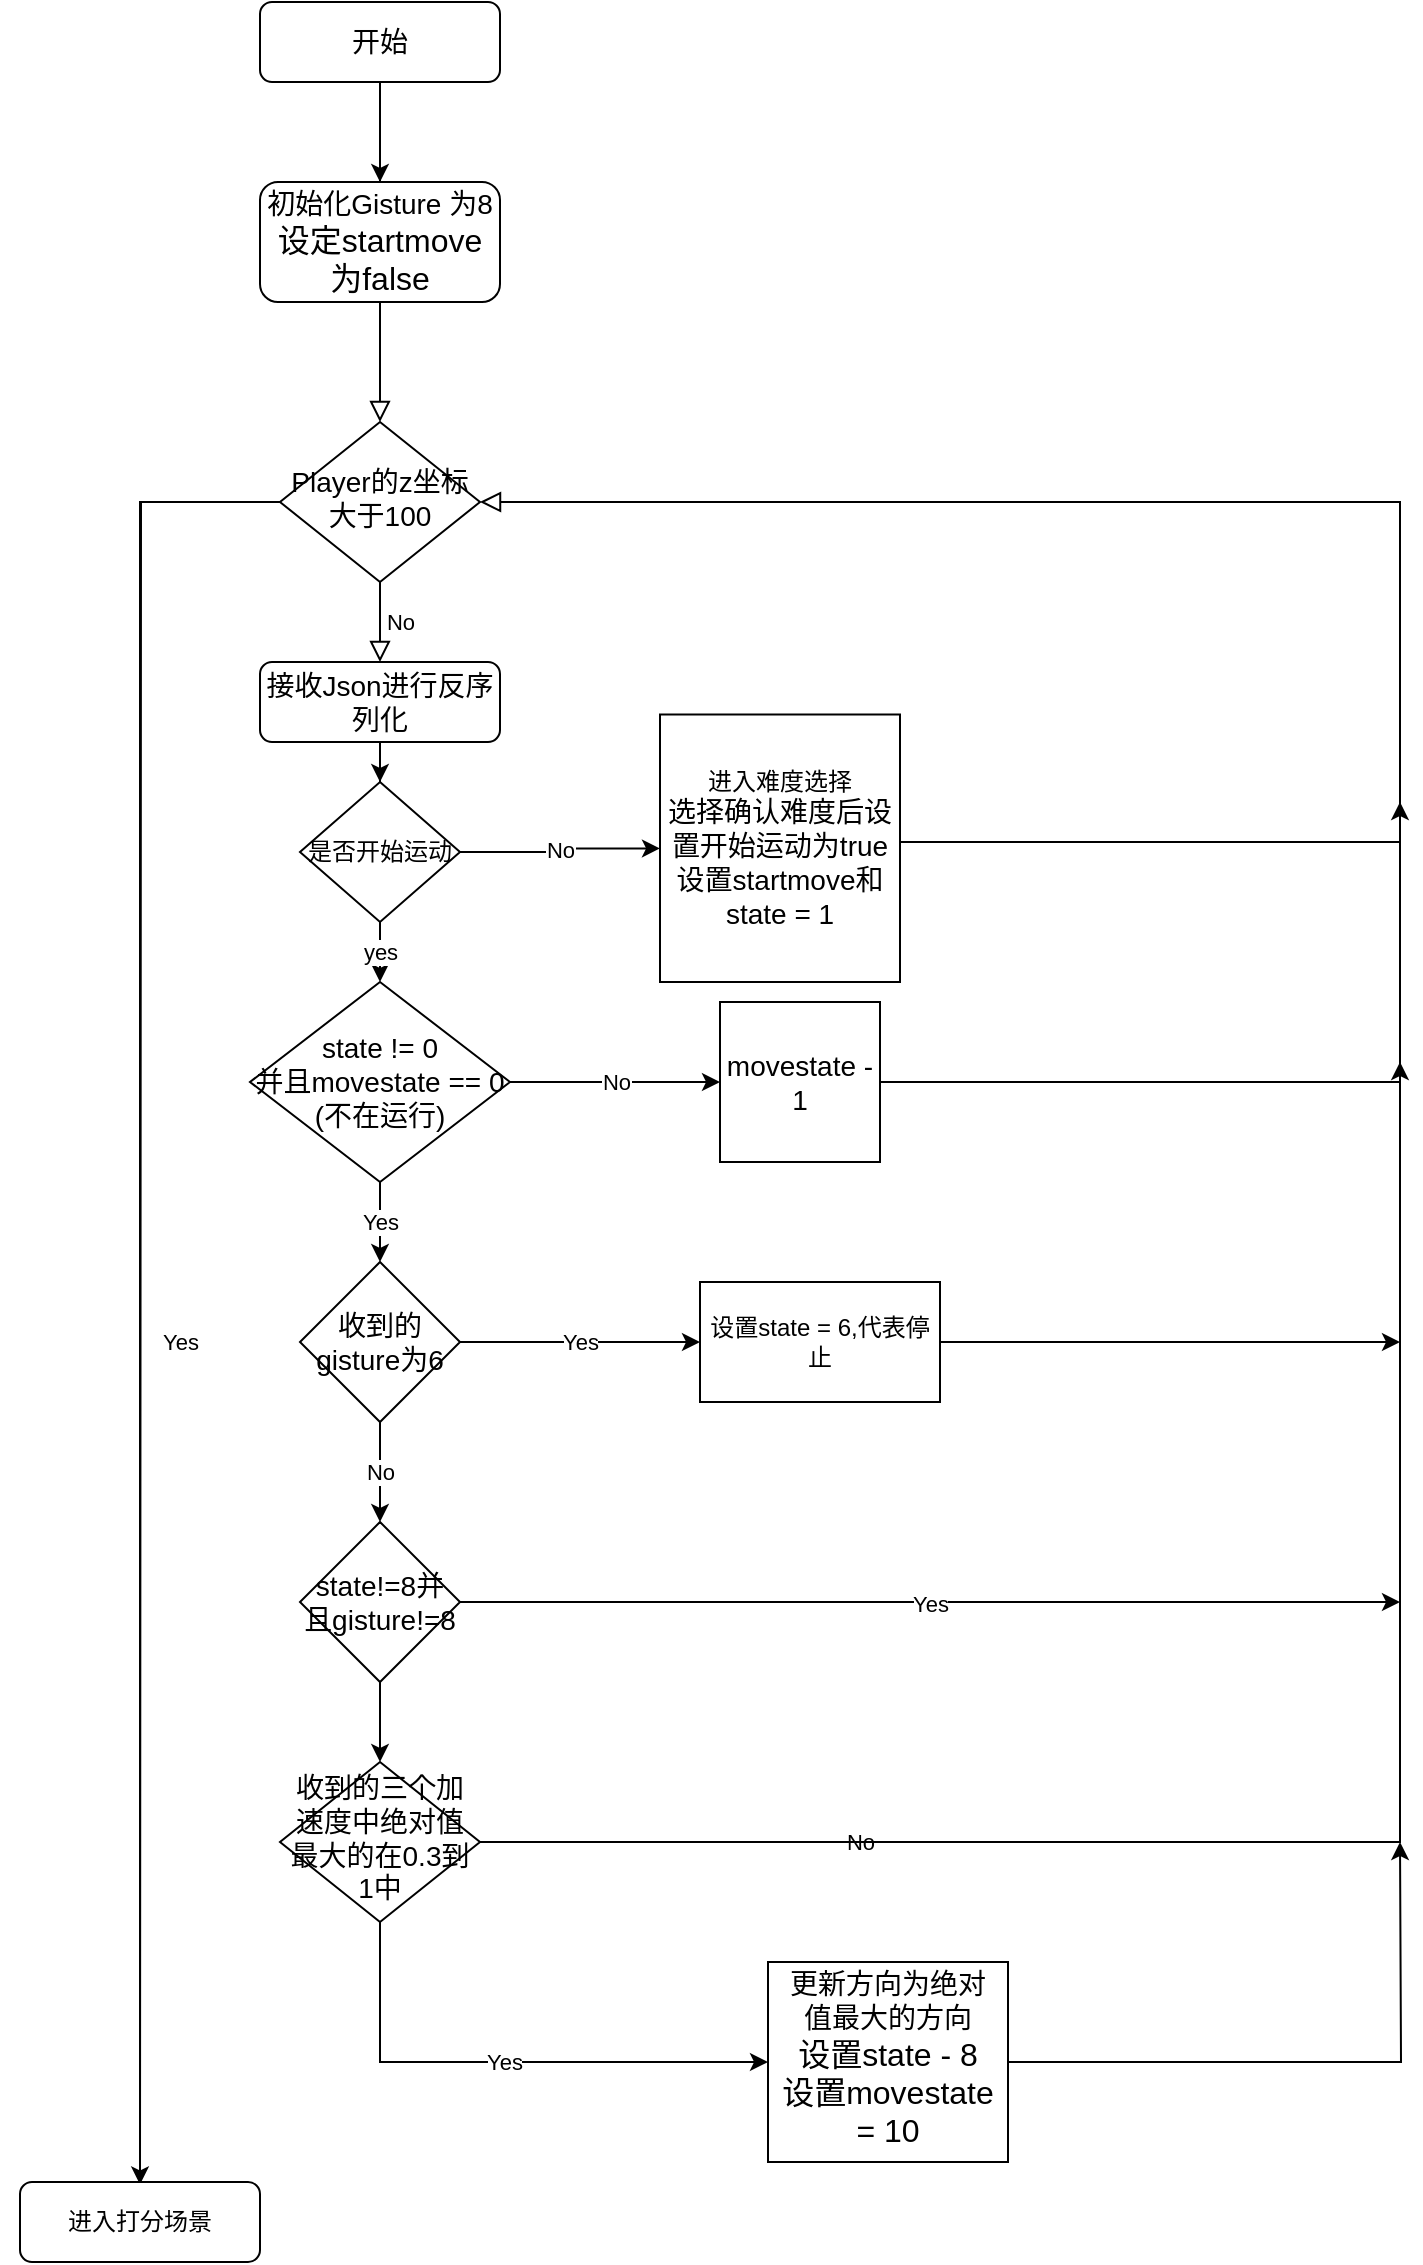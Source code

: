 <mxfile version="18.1.2" type="github">
  <diagram id="C5RBs43oDa-KdzZeNtuy" name="Page-1">
    <mxGraphModel dx="782" dy="767" grid="1" gridSize="10" guides="1" tooltips="1" connect="1" arrows="1" fold="1" page="1" pageScale="1" pageWidth="827" pageHeight="1169" math="0" shadow="0">
      <root>
        <mxCell id="WIyWlLk6GJQsqaUBKTNV-0" />
        <mxCell id="WIyWlLk6GJQsqaUBKTNV-1" parent="WIyWlLk6GJQsqaUBKTNV-0" />
        <mxCell id="WIyWlLk6GJQsqaUBKTNV-2" value="" style="rounded=0;html=1;jettySize=auto;orthogonalLoop=1;fontSize=11;endArrow=block;endFill=0;endSize=8;strokeWidth=1;shadow=0;labelBackgroundColor=none;edgeStyle=orthogonalEdgeStyle;startArrow=none;" parent="WIyWlLk6GJQsqaUBKTNV-1" source="yOBbBGqlxSpib8zn3L7M-0" target="WIyWlLk6GJQsqaUBKTNV-6" edge="1">
          <mxGeometry relative="1" as="geometry" />
        </mxCell>
        <mxCell id="yOBbBGqlxSpib8zn3L7M-2" style="edgeStyle=orthogonalEdgeStyle;rounded=0;orthogonalLoop=1;jettySize=auto;html=1;entryX=0.5;entryY=0;entryDx=0;entryDy=0;" parent="WIyWlLk6GJQsqaUBKTNV-1" source="WIyWlLk6GJQsqaUBKTNV-3" target="yOBbBGqlxSpib8zn3L7M-0" edge="1">
          <mxGeometry relative="1" as="geometry" />
        </mxCell>
        <mxCell id="WIyWlLk6GJQsqaUBKTNV-3" value="&lt;font style=&quot;font-size: 14px;&quot;&gt;开始&lt;/font&gt;" style="rounded=1;whiteSpace=wrap;html=1;fontSize=12;glass=0;strokeWidth=1;shadow=0;" parent="WIyWlLk6GJQsqaUBKTNV-1" vertex="1">
          <mxGeometry x="160" y="30" width="120" height="40" as="geometry" />
        </mxCell>
        <mxCell id="WIyWlLk6GJQsqaUBKTNV-4" value="Yes" style="rounded=0;html=1;jettySize=auto;orthogonalLoop=1;fontSize=11;endArrow=block;endFill=0;endSize=8;strokeWidth=1;shadow=0;labelBackgroundColor=none;edgeStyle=orthogonalEdgeStyle;entryX=0;entryY=0.25;entryDx=0;entryDy=0;" parent="WIyWlLk6GJQsqaUBKTNV-1" source="WIyWlLk6GJQsqaUBKTNV-6" target="WIyWlLk6GJQsqaUBKTNV-11" edge="1">
          <mxGeometry y="20" relative="1" as="geometry">
            <mxPoint as="offset" />
            <Array as="points">
              <mxPoint x="100" y="280" />
              <mxPoint x="100" y="1130" />
            </Array>
          </mxGeometry>
        </mxCell>
        <mxCell id="WIyWlLk6GJQsqaUBKTNV-5" value="No" style="edgeStyle=orthogonalEdgeStyle;rounded=0;html=1;jettySize=auto;orthogonalLoop=1;fontSize=11;endArrow=block;endFill=0;endSize=8;strokeWidth=1;shadow=0;labelBackgroundColor=none;" parent="WIyWlLk6GJQsqaUBKTNV-1" source="WIyWlLk6GJQsqaUBKTNV-6" target="WIyWlLk6GJQsqaUBKTNV-7" edge="1">
          <mxGeometry y="10" relative="1" as="geometry">
            <mxPoint as="offset" />
          </mxGeometry>
        </mxCell>
        <mxCell id="yOBbBGqlxSpib8zn3L7M-28" style="edgeStyle=orthogonalEdgeStyle;rounded=0;orthogonalLoop=1;jettySize=auto;html=1;" parent="WIyWlLk6GJQsqaUBKTNV-1" source="WIyWlLk6GJQsqaUBKTNV-6" edge="1">
          <mxGeometry relative="1" as="geometry">
            <mxPoint x="100" y="1121.25" as="targetPoint" />
          </mxGeometry>
        </mxCell>
        <mxCell id="WIyWlLk6GJQsqaUBKTNV-6" value="&lt;font style=&quot;font-size: 14px;&quot;&gt;Player的z坐标大于100&lt;/font&gt;" style="rhombus;whiteSpace=wrap;html=1;shadow=0;fontFamily=Helvetica;fontSize=12;align=center;strokeWidth=1;spacing=6;spacingTop=-4;" parent="WIyWlLk6GJQsqaUBKTNV-1" vertex="1">
          <mxGeometry x="170" y="240" width="100" height="80" as="geometry" />
        </mxCell>
        <mxCell id="yOBbBGqlxSpib8zn3L7M-5" style="edgeStyle=orthogonalEdgeStyle;rounded=0;orthogonalLoop=1;jettySize=auto;html=1;entryX=0.5;entryY=0;entryDx=0;entryDy=0;" parent="WIyWlLk6GJQsqaUBKTNV-1" source="WIyWlLk6GJQsqaUBKTNV-7" target="yOBbBGqlxSpib8zn3L7M-4" edge="1">
          <mxGeometry relative="1" as="geometry" />
        </mxCell>
        <mxCell id="WIyWlLk6GJQsqaUBKTNV-7" value="&lt;font style=&quot;font-size: 14px;&quot;&gt;接收Json进行反序列化&lt;/font&gt;" style="rounded=1;whiteSpace=wrap;html=1;fontSize=12;glass=0;strokeWidth=1;shadow=0;" parent="WIyWlLk6GJQsqaUBKTNV-1" vertex="1">
          <mxGeometry x="160" y="360" width="120" height="40" as="geometry" />
        </mxCell>
        <mxCell id="WIyWlLk6GJQsqaUBKTNV-9" value="No" style="edgeStyle=orthogonalEdgeStyle;rounded=0;html=1;jettySize=auto;orthogonalLoop=1;fontSize=11;endArrow=block;endFill=0;endSize=8;strokeWidth=1;shadow=0;labelBackgroundColor=none;entryX=1;entryY=0.5;entryDx=0;entryDy=0;" parent="WIyWlLk6GJQsqaUBKTNV-1" source="WIyWlLk6GJQsqaUBKTNV-10" target="WIyWlLk6GJQsqaUBKTNV-6" edge="1">
          <mxGeometry x="-0.761" relative="1" as="geometry">
            <mxPoint as="offset" />
            <mxPoint x="700" y="440" as="targetPoint" />
            <Array as="points">
              <mxPoint x="730" y="950" />
              <mxPoint x="730" y="280" />
            </Array>
          </mxGeometry>
        </mxCell>
        <mxCell id="yOBbBGqlxSpib8zn3L7M-30" value="Yes" style="edgeStyle=orthogonalEdgeStyle;rounded=0;orthogonalLoop=1;jettySize=auto;html=1;" parent="WIyWlLk6GJQsqaUBKTNV-1" source="WIyWlLk6GJQsqaUBKTNV-10" target="yOBbBGqlxSpib8zn3L7M-29" edge="1">
          <mxGeometry relative="1" as="geometry">
            <Array as="points">
              <mxPoint x="220" y="1060" />
            </Array>
          </mxGeometry>
        </mxCell>
        <mxCell id="WIyWlLk6GJQsqaUBKTNV-10" value="&lt;font style=&quot;font-size: 14px;&quot;&gt;收到的三个加速度中绝对值最大的在0.3到1中&lt;/font&gt;" style="rhombus;whiteSpace=wrap;html=1;shadow=0;fontFamily=Helvetica;fontSize=12;align=center;strokeWidth=1;spacing=6;spacingTop=-4;" parent="WIyWlLk6GJQsqaUBKTNV-1" vertex="1">
          <mxGeometry x="170" y="910" width="100" height="80" as="geometry" />
        </mxCell>
        <mxCell id="WIyWlLk6GJQsqaUBKTNV-11" value="进入打分场景" style="rounded=1;whiteSpace=wrap;html=1;fontSize=12;glass=0;strokeWidth=1;shadow=0;" parent="WIyWlLk6GJQsqaUBKTNV-1" vertex="1">
          <mxGeometry x="40" y="1120" width="120" height="40" as="geometry" />
        </mxCell>
        <mxCell id="yOBbBGqlxSpib8zn3L7M-0" value="&lt;div&gt;&lt;font style=&quot;font-size: 14px;&quot;&gt;初始化Gisture 为8&lt;/font&gt;&lt;/div&gt;&lt;div&gt;&lt;font size=&quot;3&quot;&gt;设定startmove为false&lt;br&gt;&lt;/font&gt;&lt;/div&gt;" style="rounded=1;whiteSpace=wrap;html=1;" parent="WIyWlLk6GJQsqaUBKTNV-1" vertex="1">
          <mxGeometry x="160" y="120" width="120" height="60" as="geometry" />
        </mxCell>
        <mxCell id="yOBbBGqlxSpib8zn3L7M-1" value="" style="rounded=0;html=1;jettySize=auto;orthogonalLoop=1;fontSize=11;endArrow=none;endFill=0;endSize=8;strokeWidth=1;shadow=0;labelBackgroundColor=none;edgeStyle=orthogonalEdgeStyle;" parent="WIyWlLk6GJQsqaUBKTNV-1" source="WIyWlLk6GJQsqaUBKTNV-3" target="yOBbBGqlxSpib8zn3L7M-0" edge="1">
          <mxGeometry relative="1" as="geometry">
            <mxPoint x="220" y="120" as="sourcePoint" />
            <mxPoint x="220" y="170" as="targetPoint" />
          </mxGeometry>
        </mxCell>
        <mxCell id="yOBbBGqlxSpib8zn3L7M-9" value="yes" style="edgeStyle=orthogonalEdgeStyle;rounded=0;orthogonalLoop=1;jettySize=auto;html=1;" parent="WIyWlLk6GJQsqaUBKTNV-1" source="yOBbBGqlxSpib8zn3L7M-4" target="yOBbBGqlxSpib8zn3L7M-8" edge="1">
          <mxGeometry relative="1" as="geometry" />
        </mxCell>
        <mxCell id="yOBbBGqlxSpib8zn3L7M-20" value="No" style="edgeStyle=orthogonalEdgeStyle;rounded=0;orthogonalLoop=1;jettySize=auto;html=1;" parent="WIyWlLk6GJQsqaUBKTNV-1" source="yOBbBGqlxSpib8zn3L7M-4" target="yOBbBGqlxSpib8zn3L7M-19" edge="1">
          <mxGeometry relative="1" as="geometry" />
        </mxCell>
        <mxCell id="yOBbBGqlxSpib8zn3L7M-4" value="是否开始运动" style="rhombus;whiteSpace=wrap;html=1;" parent="WIyWlLk6GJQsqaUBKTNV-1" vertex="1">
          <mxGeometry x="180" y="420" width="80" height="70" as="geometry" />
        </mxCell>
        <mxCell id="yOBbBGqlxSpib8zn3L7M-11" value="Yes" style="edgeStyle=orthogonalEdgeStyle;rounded=0;orthogonalLoop=1;jettySize=auto;html=1;" parent="WIyWlLk6GJQsqaUBKTNV-1" source="yOBbBGqlxSpib8zn3L7M-8" target="yOBbBGqlxSpib8zn3L7M-14" edge="1">
          <mxGeometry relative="1" as="geometry">
            <mxPoint x="220" y="620" as="targetPoint" />
          </mxGeometry>
        </mxCell>
        <mxCell id="yOBbBGqlxSpib8zn3L7M-22" value="No" style="edgeStyle=orthogonalEdgeStyle;rounded=0;orthogonalLoop=1;jettySize=auto;html=1;entryX=0;entryY=0.5;entryDx=0;entryDy=0;" parent="WIyWlLk6GJQsqaUBKTNV-1" source="yOBbBGqlxSpib8zn3L7M-8" target="yOBbBGqlxSpib8zn3L7M-31" edge="1">
          <mxGeometry relative="1" as="geometry">
            <mxPoint x="730" y="560" as="targetPoint" />
          </mxGeometry>
        </mxCell>
        <mxCell id="yOBbBGqlxSpib8zn3L7M-8" value="&lt;div&gt;&lt;font style=&quot;font-size: 14px;&quot;&gt;state != 0&lt;/font&gt;&lt;/div&gt;&lt;div&gt;&lt;font style=&quot;font-size: 14px;&quot;&gt;并且movestate == 0&lt;/font&gt;&lt;/div&gt;&lt;div&gt;&lt;font style=&quot;font-size: 14px;&quot;&gt;(不在运行)&lt;br&gt;&lt;/font&gt;&lt;/div&gt;" style="rhombus;whiteSpace=wrap;html=1;" parent="WIyWlLk6GJQsqaUBKTNV-1" vertex="1">
          <mxGeometry x="155" y="520" width="130" height="100" as="geometry" />
        </mxCell>
        <mxCell id="yOBbBGqlxSpib8zn3L7M-17" value="No" style="edgeStyle=orthogonalEdgeStyle;rounded=0;orthogonalLoop=1;jettySize=auto;html=1;" parent="WIyWlLk6GJQsqaUBKTNV-1" source="yOBbBGqlxSpib8zn3L7M-14" target="yOBbBGqlxSpib8zn3L7M-16" edge="1">
          <mxGeometry relative="1" as="geometry" />
        </mxCell>
        <mxCell id="yOBbBGqlxSpib8zn3L7M-24" value="Yes" style="edgeStyle=orthogonalEdgeStyle;rounded=0;orthogonalLoop=1;jettySize=auto;html=1;" parent="WIyWlLk6GJQsqaUBKTNV-1" source="yOBbBGqlxSpib8zn3L7M-14" target="yOBbBGqlxSpib8zn3L7M-23" edge="1">
          <mxGeometry relative="1" as="geometry" />
        </mxCell>
        <mxCell id="yOBbBGqlxSpib8zn3L7M-14" value="&lt;font style=&quot;font-size: 14px;&quot;&gt;收到的gisture为6&lt;/font&gt;" style="rhombus;whiteSpace=wrap;html=1;" parent="WIyWlLk6GJQsqaUBKTNV-1" vertex="1">
          <mxGeometry x="180" y="660" width="80" height="80" as="geometry" />
        </mxCell>
        <mxCell id="yOBbBGqlxSpib8zn3L7M-18" style="edgeStyle=orthogonalEdgeStyle;rounded=0;orthogonalLoop=1;jettySize=auto;html=1;entryX=0.5;entryY=0;entryDx=0;entryDy=0;" parent="WIyWlLk6GJQsqaUBKTNV-1" source="yOBbBGqlxSpib8zn3L7M-16" target="WIyWlLk6GJQsqaUBKTNV-10" edge="1">
          <mxGeometry relative="1" as="geometry" />
        </mxCell>
        <mxCell id="yOBbBGqlxSpib8zn3L7M-26" value="Yes" style="edgeStyle=orthogonalEdgeStyle;rounded=0;orthogonalLoop=1;jettySize=auto;html=1;" parent="WIyWlLk6GJQsqaUBKTNV-1" source="yOBbBGqlxSpib8zn3L7M-16" edge="1">
          <mxGeometry relative="1" as="geometry">
            <mxPoint x="730" y="830" as="targetPoint" />
          </mxGeometry>
        </mxCell>
        <mxCell id="yOBbBGqlxSpib8zn3L7M-16" value="&lt;font style=&quot;font-size: 14px;&quot;&gt;state!=8并且gisture!=8&lt;/font&gt;" style="rhombus;whiteSpace=wrap;html=1;" parent="WIyWlLk6GJQsqaUBKTNV-1" vertex="1">
          <mxGeometry x="180" y="790" width="80" height="80" as="geometry" />
        </mxCell>
        <mxCell id="yOBbBGqlxSpib8zn3L7M-21" style="edgeStyle=orthogonalEdgeStyle;rounded=0;orthogonalLoop=1;jettySize=auto;html=1;" parent="WIyWlLk6GJQsqaUBKTNV-1" source="yOBbBGqlxSpib8zn3L7M-19" edge="1">
          <mxGeometry relative="1" as="geometry">
            <mxPoint x="730" y="430" as="targetPoint" />
            <Array as="points">
              <mxPoint x="730" y="450" />
            </Array>
          </mxGeometry>
        </mxCell>
        <mxCell id="yOBbBGqlxSpib8zn3L7M-19" value="&lt;div&gt;&lt;font style=&quot;font-size: 12px;&quot;&gt;进入难度选择&lt;/font&gt;&lt;/div&gt;&lt;div&gt;&lt;font style=&quot;font-size: 14px;&quot;&gt;选择确认难度后设置开始运动为true&lt;br&gt;&lt;/font&gt;&lt;/div&gt;&lt;div&gt;&lt;font style=&quot;font-size: 14px;&quot;&gt;设置startmove和state = 1&lt;br&gt;&lt;/font&gt;&lt;/div&gt;" style="whiteSpace=wrap;html=1;" parent="WIyWlLk6GJQsqaUBKTNV-1" vertex="1">
          <mxGeometry x="360" y="386.25" width="120" height="133.75" as="geometry" />
        </mxCell>
        <mxCell id="yOBbBGqlxSpib8zn3L7M-25" style="edgeStyle=orthogonalEdgeStyle;rounded=0;orthogonalLoop=1;jettySize=auto;html=1;" parent="WIyWlLk6GJQsqaUBKTNV-1" source="yOBbBGqlxSpib8zn3L7M-23" edge="1">
          <mxGeometry relative="1" as="geometry">
            <mxPoint x="730" y="700" as="targetPoint" />
          </mxGeometry>
        </mxCell>
        <mxCell id="yOBbBGqlxSpib8zn3L7M-23" value="设置state = 6,代表停止" style="whiteSpace=wrap;html=1;" parent="WIyWlLk6GJQsqaUBKTNV-1" vertex="1">
          <mxGeometry x="380" y="670" width="120" height="60" as="geometry" />
        </mxCell>
        <mxCell id="yOBbBGqlxSpib8zn3L7M-33" style="edgeStyle=orthogonalEdgeStyle;rounded=0;orthogonalLoop=1;jettySize=auto;html=1;" parent="WIyWlLk6GJQsqaUBKTNV-1" source="yOBbBGqlxSpib8zn3L7M-29" edge="1">
          <mxGeometry relative="1" as="geometry">
            <mxPoint x="730" y="950" as="targetPoint" />
          </mxGeometry>
        </mxCell>
        <mxCell id="yOBbBGqlxSpib8zn3L7M-29" value="&lt;div&gt;&lt;font style=&quot;font-size: 14px;&quot;&gt;更新方向为绝对值最大的方向&lt;/font&gt;&lt;/div&gt;&lt;div&gt;&lt;font size=&quot;3&quot;&gt;设置state - 8&lt;br&gt;&lt;/font&gt;&lt;/div&gt;&lt;div&gt;&lt;font size=&quot;3&quot;&gt;设置movestate = 10&lt;br&gt;&lt;/font&gt;&lt;/div&gt;" style="whiteSpace=wrap;html=1;shadow=0;strokeWidth=1;spacing=6;spacingTop=-4;" parent="WIyWlLk6GJQsqaUBKTNV-1" vertex="1">
          <mxGeometry x="414" y="1010" width="120" height="100" as="geometry" />
        </mxCell>
        <mxCell id="yOBbBGqlxSpib8zn3L7M-32" style="edgeStyle=orthogonalEdgeStyle;rounded=0;orthogonalLoop=1;jettySize=auto;html=1;" parent="WIyWlLk6GJQsqaUBKTNV-1" source="yOBbBGqlxSpib8zn3L7M-31" edge="1">
          <mxGeometry relative="1" as="geometry">
            <mxPoint x="730" y="560" as="targetPoint" />
            <Array as="points">
              <mxPoint x="730" y="570" />
            </Array>
          </mxGeometry>
        </mxCell>
        <mxCell id="yOBbBGqlxSpib8zn3L7M-31" value="&lt;font style=&quot;font-size: 14px;&quot;&gt;movestate - 1&lt;/font&gt;" style="whiteSpace=wrap;html=1;aspect=fixed;" parent="WIyWlLk6GJQsqaUBKTNV-1" vertex="1">
          <mxGeometry x="390" y="530" width="80" height="80" as="geometry" />
        </mxCell>
      </root>
    </mxGraphModel>
  </diagram>
</mxfile>
